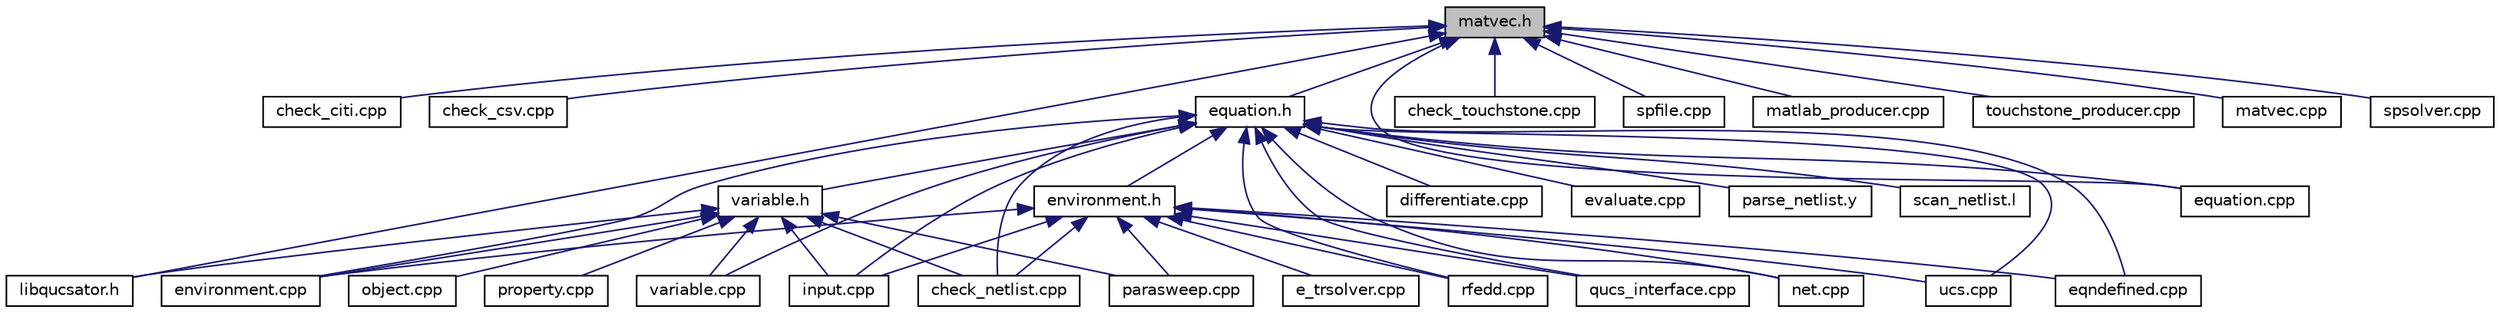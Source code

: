 digraph G
{
  edge [fontname="Helvetica",fontsize="10",labelfontname="Helvetica",labelfontsize="10"];
  node [fontname="Helvetica",fontsize="10",shape=record];
  Node1 [label="matvec.h",height=0.2,width=0.4,color="black", fillcolor="grey75", style="filled" fontcolor="black"];
  Node1 -> Node2 [dir="back",color="midnightblue",fontsize="10",style="solid",fontname="Helvetica"];
  Node2 [label="check_citi.cpp",height=0.2,width=0.4,color="black", fillcolor="white", style="filled",URL="$check__citi_8cpp.html"];
  Node1 -> Node3 [dir="back",color="midnightblue",fontsize="10",style="solid",fontname="Helvetica"];
  Node3 [label="check_csv.cpp",height=0.2,width=0.4,color="black", fillcolor="white", style="filled",URL="$check__csv_8cpp.html"];
  Node1 -> Node4 [dir="back",color="midnightblue",fontsize="10",style="solid",fontname="Helvetica"];
  Node4 [label="equation.h",height=0.2,width=0.4,color="black", fillcolor="white", style="filled",URL="$equation_8h.html"];
  Node4 -> Node5 [dir="back",color="midnightblue",fontsize="10",style="solid",fontname="Helvetica"];
  Node5 [label="check_netlist.cpp",height=0.2,width=0.4,color="black", fillcolor="white", style="filled",URL="$check__netlist_8cpp.html"];
  Node4 -> Node6 [dir="back",color="midnightblue",fontsize="10",style="solid",fontname="Helvetica"];
  Node6 [label="environment.h",height=0.2,width=0.4,color="black", fillcolor="white", style="filled",URL="$environment_8h.html",tooltip="The environment class definition."];
  Node6 -> Node5 [dir="back",color="midnightblue",fontsize="10",style="solid",fontname="Helvetica"];
  Node6 -> Node7 [dir="back",color="midnightblue",fontsize="10",style="solid",fontname="Helvetica"];
  Node7 [label="eqndefined.cpp",height=0.2,width=0.4,color="black", fillcolor="white", style="filled",URL="$eqndefined_8cpp.html"];
  Node6 -> Node8 [dir="back",color="midnightblue",fontsize="10",style="solid",fontname="Helvetica"];
  Node8 [label="rfedd.cpp",height=0.2,width=0.4,color="black", fillcolor="white", style="filled",URL="$rfedd_8cpp.html"];
  Node6 -> Node9 [dir="back",color="midnightblue",fontsize="10",style="solid",fontname="Helvetica"];
  Node9 [label="environment.cpp",height=0.2,width=0.4,color="black", fillcolor="white", style="filled",URL="$environment_8cpp.html"];
  Node6 -> Node10 [dir="back",color="midnightblue",fontsize="10",style="solid",fontname="Helvetica"];
  Node10 [label="input.cpp",height=0.2,width=0.4,color="black", fillcolor="white", style="filled",URL="$input_8cpp.html"];
  Node6 -> Node11 [dir="back",color="midnightblue",fontsize="10",style="solid",fontname="Helvetica"];
  Node11 [label="e_trsolver.cpp",height=0.2,width=0.4,color="black", fillcolor="white", style="filled",URL="$e__trsolver_8cpp.html"];
  Node6 -> Node12 [dir="back",color="midnightblue",fontsize="10",style="solid",fontname="Helvetica"];
  Node12 [label="qucs_interface.cpp",height=0.2,width=0.4,color="black", fillcolor="white", style="filled",URL="$qucs__interface_8cpp.html"];
  Node6 -> Node13 [dir="back",color="midnightblue",fontsize="10",style="solid",fontname="Helvetica"];
  Node13 [label="net.cpp",height=0.2,width=0.4,color="black", fillcolor="white", style="filled",URL="$net_8cpp.html"];
  Node6 -> Node14 [dir="back",color="midnightblue",fontsize="10",style="solid",fontname="Helvetica"];
  Node14 [label="parasweep.cpp",height=0.2,width=0.4,color="black", fillcolor="white", style="filled",URL="$parasweep_8cpp.html"];
  Node6 -> Node15 [dir="back",color="midnightblue",fontsize="10",style="solid",fontname="Helvetica"];
  Node15 [label="ucs.cpp",height=0.2,width=0.4,color="black", fillcolor="white", style="filled",URL="$ucs_8cpp.html"];
  Node4 -> Node16 [dir="back",color="midnightblue",fontsize="10",style="solid",fontname="Helvetica"];
  Node16 [label="variable.h",height=0.2,width=0.4,color="black", fillcolor="white", style="filled",URL="$variable_8h.html"];
  Node16 -> Node5 [dir="back",color="midnightblue",fontsize="10",style="solid",fontname="Helvetica"];
  Node16 -> Node9 [dir="back",color="midnightblue",fontsize="10",style="solid",fontname="Helvetica"];
  Node16 -> Node10 [dir="back",color="midnightblue",fontsize="10",style="solid",fontname="Helvetica"];
  Node16 -> Node17 [dir="back",color="midnightblue",fontsize="10",style="solid",fontname="Helvetica"];
  Node17 [label="libqucsator.h",height=0.2,width=0.4,color="black", fillcolor="white", style="filled",URL="$libqucsator_8h.html"];
  Node16 -> Node18 [dir="back",color="midnightblue",fontsize="10",style="solid",fontname="Helvetica"];
  Node18 [label="object.cpp",height=0.2,width=0.4,color="black", fillcolor="white", style="filled",URL="$object_8cpp.html"];
  Node16 -> Node14 [dir="back",color="midnightblue",fontsize="10",style="solid",fontname="Helvetica"];
  Node16 -> Node19 [dir="back",color="midnightblue",fontsize="10",style="solid",fontname="Helvetica"];
  Node19 [label="property.cpp",height=0.2,width=0.4,color="black", fillcolor="white", style="filled",URL="$property_8cpp.html"];
  Node16 -> Node20 [dir="back",color="midnightblue",fontsize="10",style="solid",fontname="Helvetica"];
  Node20 [label="variable.cpp",height=0.2,width=0.4,color="black", fillcolor="white", style="filled",URL="$variable_8cpp.html"];
  Node4 -> Node7 [dir="back",color="midnightblue",fontsize="10",style="solid",fontname="Helvetica"];
  Node4 -> Node8 [dir="back",color="midnightblue",fontsize="10",style="solid",fontname="Helvetica"];
  Node4 -> Node21 [dir="back",color="midnightblue",fontsize="10",style="solid",fontname="Helvetica"];
  Node21 [label="differentiate.cpp",height=0.2,width=0.4,color="black", fillcolor="white", style="filled",URL="$differentiate_8cpp.html"];
  Node4 -> Node9 [dir="back",color="midnightblue",fontsize="10",style="solid",fontname="Helvetica"];
  Node4 -> Node22 [dir="back",color="midnightblue",fontsize="10",style="solid",fontname="Helvetica"];
  Node22 [label="equation.cpp",height=0.2,width=0.4,color="black", fillcolor="white", style="filled",URL="$equation_8cpp.html"];
  Node4 -> Node23 [dir="back",color="midnightblue",fontsize="10",style="solid",fontname="Helvetica"];
  Node23 [label="evaluate.cpp",height=0.2,width=0.4,color="black", fillcolor="white", style="filled",URL="$evaluate_8cpp.html"];
  Node4 -> Node10 [dir="back",color="midnightblue",fontsize="10",style="solid",fontname="Helvetica"];
  Node4 -> Node12 [dir="back",color="midnightblue",fontsize="10",style="solid",fontname="Helvetica"];
  Node4 -> Node13 [dir="back",color="midnightblue",fontsize="10",style="solid",fontname="Helvetica"];
  Node4 -> Node24 [dir="back",color="midnightblue",fontsize="10",style="solid",fontname="Helvetica"];
  Node24 [label="parse_netlist.y",height=0.2,width=0.4,color="black", fillcolor="white", style="filled",URL="$parse__netlist_8y.html"];
  Node4 -> Node25 [dir="back",color="midnightblue",fontsize="10",style="solid",fontname="Helvetica"];
  Node25 [label="scan_netlist.l",height=0.2,width=0.4,color="black", fillcolor="white", style="filled",URL="$scan__netlist_8l.html"];
  Node4 -> Node15 [dir="back",color="midnightblue",fontsize="10",style="solid",fontname="Helvetica"];
  Node4 -> Node20 [dir="back",color="midnightblue",fontsize="10",style="solid",fontname="Helvetica"];
  Node1 -> Node26 [dir="back",color="midnightblue",fontsize="10",style="solid",fontname="Helvetica"];
  Node26 [label="check_touchstone.cpp",height=0.2,width=0.4,color="black", fillcolor="white", style="filled",URL="$check__touchstone_8cpp.html"];
  Node1 -> Node27 [dir="back",color="midnightblue",fontsize="10",style="solid",fontname="Helvetica"];
  Node27 [label="spfile.cpp",height=0.2,width=0.4,color="black", fillcolor="white", style="filled",URL="$spfile_8cpp.html"];
  Node1 -> Node28 [dir="back",color="midnightblue",fontsize="10",style="solid",fontname="Helvetica"];
  Node28 [label="matlab_producer.cpp",height=0.2,width=0.4,color="black", fillcolor="white", style="filled",URL="$matlab__producer_8cpp.html"];
  Node1 -> Node29 [dir="back",color="midnightblue",fontsize="10",style="solid",fontname="Helvetica"];
  Node29 [label="touchstone_producer.cpp",height=0.2,width=0.4,color="black", fillcolor="white", style="filled",URL="$touchstone__producer_8cpp.html"];
  Node1 -> Node22 [dir="back",color="midnightblue",fontsize="10",style="solid",fontname="Helvetica"];
  Node1 -> Node17 [dir="back",color="midnightblue",fontsize="10",style="solid",fontname="Helvetica"];
  Node1 -> Node30 [dir="back",color="midnightblue",fontsize="10",style="solid",fontname="Helvetica"];
  Node30 [label="matvec.cpp",height=0.2,width=0.4,color="black", fillcolor="white", style="filled",URL="$matvec_8cpp.html"];
  Node1 -> Node31 [dir="back",color="midnightblue",fontsize="10",style="solid",fontname="Helvetica"];
  Node31 [label="spsolver.cpp",height=0.2,width=0.4,color="black", fillcolor="white", style="filled",URL="$spsolver_8cpp.html"];
}
